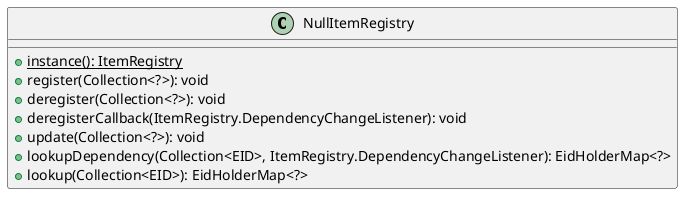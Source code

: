 @startuml

    class NullItemRegistry [[NullItemRegistry.html]] {
        {static} +instance(): ItemRegistry
        +register(Collection<?>): void
        +deregister(Collection<?>): void
        +deregisterCallback(ItemRegistry.DependencyChangeListener): void
        +update(Collection<?>): void
        +lookupDependency(Collection<EID>, ItemRegistry.DependencyChangeListener): EidHolderMap<?>
        +lookup(Collection<EID>): EidHolderMap<?>
    }

@enduml
